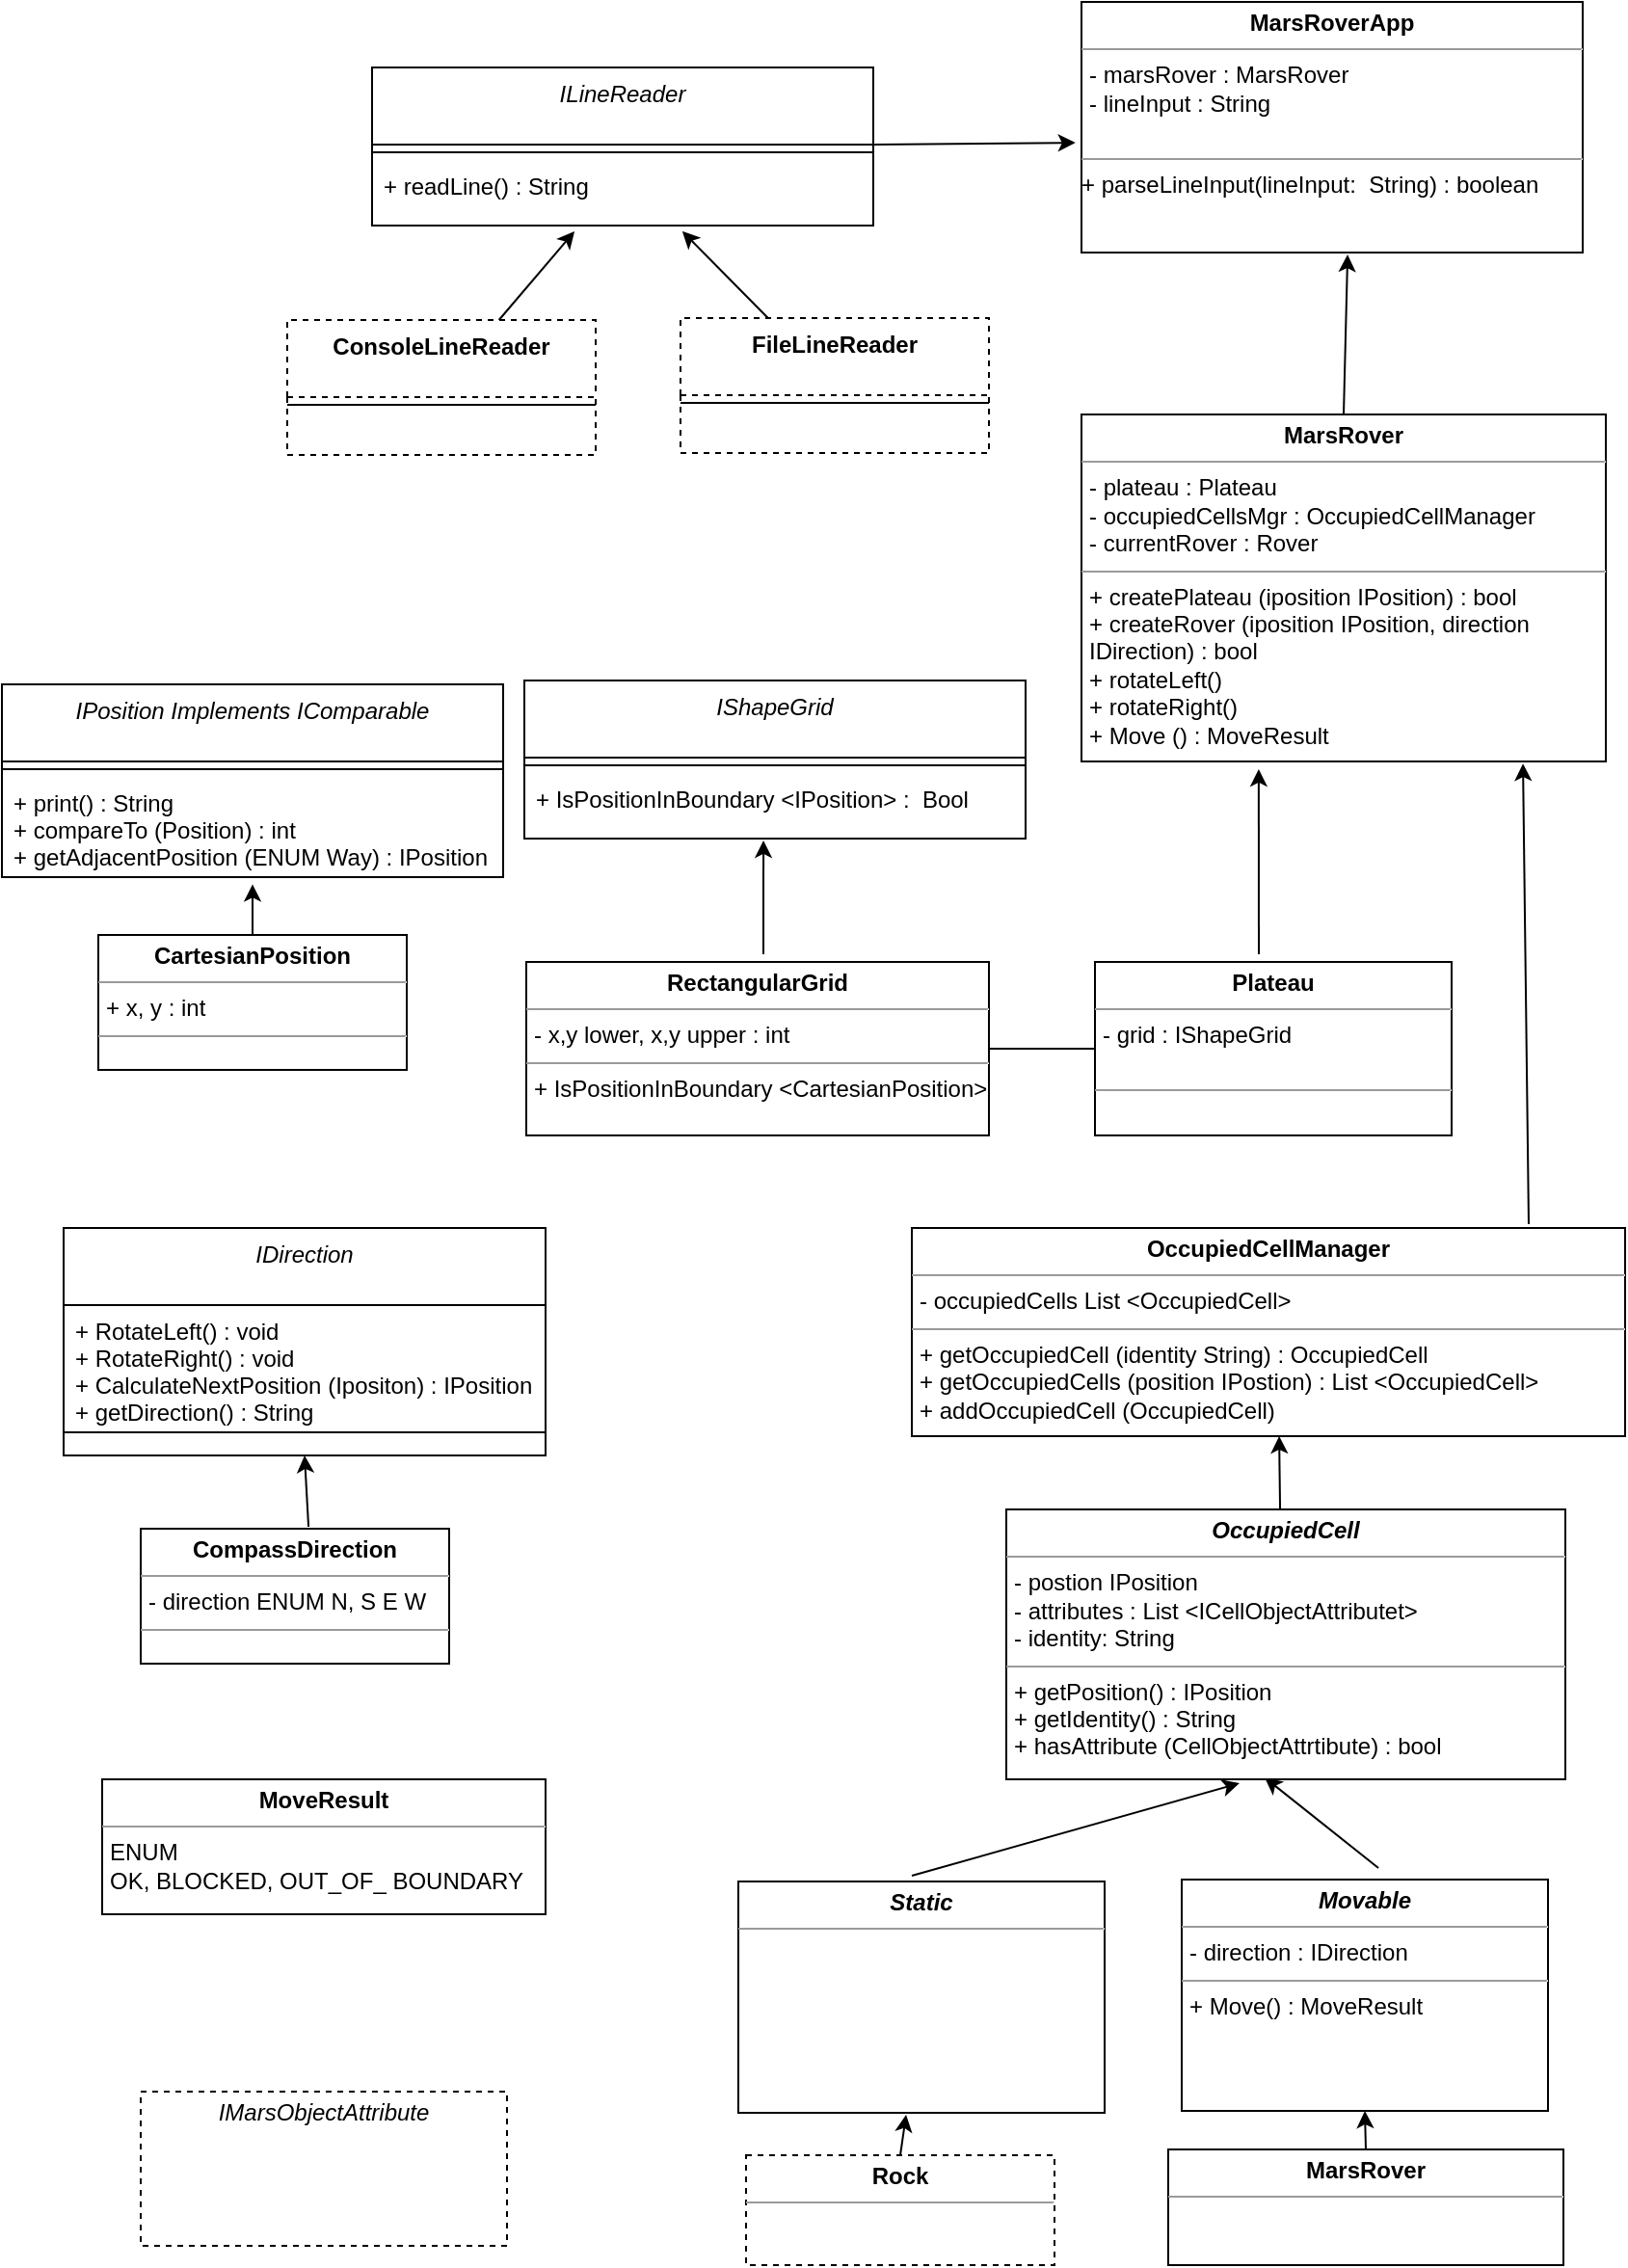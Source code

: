 <mxfile version="21.7.2" type="device">
  <diagram id="C5RBs43oDa-KdzZeNtuy" name="Page-1">
    <mxGraphModel dx="1699" dy="1650" grid="1" gridSize="10" guides="1" tooltips="1" connect="1" arrows="1" fold="1" page="1" pageScale="1" pageWidth="827" pageHeight="1169" math="0" shadow="0">
      <root>
        <mxCell id="WIyWlLk6GJQsqaUBKTNV-0" />
        <mxCell id="WIyWlLk6GJQsqaUBKTNV-1" parent="WIyWlLk6GJQsqaUBKTNV-0" />
        <mxCell id="zkfFHV4jXpPFQw0GAbJ--0" value="IShapeGrid" style="swimlane;fontStyle=2;align=center;verticalAlign=top;childLayout=stackLayout;horizontal=1;startSize=40;horizontalStack=0;resizeParent=1;resizeLast=0;collapsible=1;marginBottom=0;rounded=0;shadow=0;strokeWidth=1;" parent="WIyWlLk6GJQsqaUBKTNV-1" vertex="1">
          <mxGeometry x="239" y="38" width="260" height="82" as="geometry">
            <mxRectangle x="230" y="140" width="160" height="26" as="alternateBounds" />
          </mxGeometry>
        </mxCell>
        <mxCell id="zkfFHV4jXpPFQw0GAbJ--4" value="" style="line;html=1;strokeWidth=1;align=left;verticalAlign=middle;spacingTop=-1;spacingLeft=3;spacingRight=3;rotatable=0;labelPosition=right;points=[];portConstraint=eastwest;" parent="zkfFHV4jXpPFQw0GAbJ--0" vertex="1">
          <mxGeometry y="40" width="260" height="8" as="geometry" />
        </mxCell>
        <mxCell id="zkfFHV4jXpPFQw0GAbJ--5" value="+ IsPositionInBoundary &lt;IPosition&gt; :  Bool" style="text;align=left;verticalAlign=top;spacingLeft=4;spacingRight=4;overflow=hidden;rotatable=0;points=[[0,0.5],[1,0.5]];portConstraint=eastwest;" parent="zkfFHV4jXpPFQw0GAbJ--0" vertex="1">
          <mxGeometry y="48" width="260" height="34" as="geometry" />
        </mxCell>
        <mxCell id="9z_JEG3CLas_nQ5Fjy4H-0" value="&lt;p style=&quot;margin:0px;margin-top:4px;text-align:center;&quot;&gt;&lt;b&gt;RectangularGrid&lt;/b&gt;&lt;/p&gt;&lt;hr size=&quot;1&quot;&gt;&lt;p style=&quot;margin:0px;margin-left:4px;&quot;&gt;- x,y lower, x,y upper : int&lt;/p&gt;&lt;hr size=&quot;1&quot;&gt;&lt;p style=&quot;margin:0px;margin-left:4px;&quot;&gt;+ IsPositionInBoundary &amp;lt;CartesianPosition&amp;gt;&lt;/p&gt;" style="verticalAlign=top;align=left;overflow=fill;fontSize=12;fontFamily=Helvetica;html=1;whiteSpace=wrap;" parent="WIyWlLk6GJQsqaUBKTNV-1" vertex="1">
          <mxGeometry x="240" y="184" width="240" height="90" as="geometry" />
        </mxCell>
        <mxCell id="9z_JEG3CLas_nQ5Fjy4H-1" value="&lt;p style=&quot;margin:0px;margin-top:4px;text-align:center;&quot;&gt;&lt;b&gt;Plateau&lt;/b&gt;&lt;/p&gt;&lt;hr size=&quot;1&quot;&gt;&lt;p style=&quot;margin:0px;margin-left:4px;&quot;&gt;- grid : IShapeGrid&lt;/p&gt;&lt;p style=&quot;margin:0px;margin-left:4px;&quot;&gt;&lt;br&gt;&lt;/p&gt;&lt;hr size=&quot;1&quot;&gt;&lt;p style=&quot;margin:0px;margin-left:4px;&quot;&gt;&lt;br&gt;&lt;/p&gt;" style="verticalAlign=top;align=left;overflow=fill;fontSize=12;fontFamily=Helvetica;html=1;whiteSpace=wrap;" parent="WIyWlLk6GJQsqaUBKTNV-1" vertex="1">
          <mxGeometry x="535" y="184" width="185" height="90" as="geometry" />
        </mxCell>
        <mxCell id="9z_JEG3CLas_nQ5Fjy4H-4" value="" style="endArrow=none;html=1;rounded=0;exitX=1;exitY=0.5;exitDx=0;exitDy=0;entryX=0;entryY=0.5;entryDx=0;entryDy=0;" parent="WIyWlLk6GJQsqaUBKTNV-1" source="9z_JEG3CLas_nQ5Fjy4H-0" target="9z_JEG3CLas_nQ5Fjy4H-1" edge="1">
          <mxGeometry width="50" height="50" relative="1" as="geometry">
            <mxPoint x="390" y="164" as="sourcePoint" />
            <mxPoint x="440" y="114" as="targetPoint" />
          </mxGeometry>
        </mxCell>
        <mxCell id="9z_JEG3CLas_nQ5Fjy4H-8" value="&lt;p style=&quot;margin:0px;margin-top:4px;text-align:center;&quot;&gt;&lt;i style=&quot;&quot;&gt;&lt;b&gt;Movable&lt;/b&gt;&lt;/i&gt;&lt;/p&gt;&lt;hr size=&quot;1&quot;&gt;&lt;p style=&quot;margin:0px;margin-left:4px;&quot;&gt;- direction : IDirection&amp;nbsp;&lt;/p&gt;&lt;hr size=&quot;1&quot;&gt;&lt;p style=&quot;margin:0px;margin-left:4px;&quot;&gt;&lt;span style=&quot;background-color: initial;&quot;&gt;+ Move() : MoveResult&lt;/span&gt;&lt;/p&gt;&lt;p style=&quot;margin:0px;margin-left:4px;&quot;&gt;&lt;/p&gt;&lt;p style=&quot;margin:0px;margin-left:4px;&quot;&gt;&lt;br&gt;&lt;/p&gt;" style="verticalAlign=top;align=left;overflow=fill;fontSize=12;fontFamily=Helvetica;html=1;whiteSpace=wrap;" parent="WIyWlLk6GJQsqaUBKTNV-1" vertex="1">
          <mxGeometry x="580" y="660" width="190" height="120" as="geometry" />
        </mxCell>
        <mxCell id="9z_JEG3CLas_nQ5Fjy4H-10" value="IPosition Implements IComparable" style="swimlane;fontStyle=2;align=center;verticalAlign=top;childLayout=stackLayout;horizontal=1;startSize=40;horizontalStack=0;resizeParent=1;resizeLast=0;collapsible=1;marginBottom=0;rounded=0;shadow=0;strokeWidth=1;" parent="WIyWlLk6GJQsqaUBKTNV-1" vertex="1">
          <mxGeometry x="-32" y="40" width="260" height="100" as="geometry">
            <mxRectangle x="230" y="140" width="160" height="26" as="alternateBounds" />
          </mxGeometry>
        </mxCell>
        <mxCell id="9z_JEG3CLas_nQ5Fjy4H-11" value="" style="line;html=1;strokeWidth=1;align=left;verticalAlign=middle;spacingTop=-1;spacingLeft=3;spacingRight=3;rotatable=0;labelPosition=right;points=[];portConstraint=eastwest;" parent="9z_JEG3CLas_nQ5Fjy4H-10" vertex="1">
          <mxGeometry y="40" width="260" height="8" as="geometry" />
        </mxCell>
        <mxCell id="9z_JEG3CLas_nQ5Fjy4H-12" value="+ print() : String&#xa;+ compareTo (Position) : int&#xa;+ getAdjacentPosition (ENUM Way) : IPosition" style="text;align=left;verticalAlign=top;spacingLeft=4;spacingRight=4;overflow=hidden;rotatable=0;points=[[0,0.5],[1,0.5]];portConstraint=eastwest;" parent="9z_JEG3CLas_nQ5Fjy4H-10" vertex="1">
          <mxGeometry y="48" width="260" height="52" as="geometry" />
        </mxCell>
        <mxCell id="9z_JEG3CLas_nQ5Fjy4H-13" value="&lt;p style=&quot;margin:0px;margin-top:4px;text-align:center;&quot;&gt;&lt;b&gt;CartesianPosition&lt;/b&gt;&lt;/p&gt;&lt;hr size=&quot;1&quot;&gt;&lt;p style=&quot;margin:0px;margin-left:4px;&quot;&gt;+ x, y : int&lt;/p&gt;&lt;hr size=&quot;1&quot;&gt;&lt;p style=&quot;margin:0px;margin-left:4px;&quot;&gt;&lt;br&gt;&lt;/p&gt;" style="verticalAlign=top;align=left;overflow=fill;fontSize=12;fontFamily=Helvetica;html=1;whiteSpace=wrap;" parent="WIyWlLk6GJQsqaUBKTNV-1" vertex="1">
          <mxGeometry x="18" y="170" width="160" height="70" as="geometry" />
        </mxCell>
        <mxCell id="9z_JEG3CLas_nQ5Fjy4H-30" value="IDirection" style="swimlane;fontStyle=2;align=center;verticalAlign=top;childLayout=stackLayout;horizontal=1;startSize=40;horizontalStack=0;resizeParent=1;resizeLast=0;collapsible=1;marginBottom=0;rounded=0;shadow=0;strokeWidth=1;" parent="WIyWlLk6GJQsqaUBKTNV-1" vertex="1">
          <mxGeometry y="322" width="250" height="118" as="geometry">
            <mxRectangle x="230" y="140" width="160" height="26" as="alternateBounds" />
          </mxGeometry>
        </mxCell>
        <mxCell id="9z_JEG3CLas_nQ5Fjy4H-32" value="+ RotateLeft() : void&#xa;+ RotateRight() : void&#xa;+ CalculateNextPosition (Ipositon) : IPosition&#xa;+ getDirection() : String" style="text;align=left;verticalAlign=top;spacingLeft=4;spacingRight=4;overflow=hidden;rotatable=0;points=[[0,0.5],[1,0.5]];portConstraint=eastwest;" parent="9z_JEG3CLas_nQ5Fjy4H-30" vertex="1">
          <mxGeometry y="40" width="250" height="62" as="geometry" />
        </mxCell>
        <mxCell id="9z_JEG3CLas_nQ5Fjy4H-31" value="" style="line;html=1;strokeWidth=1;align=left;verticalAlign=middle;spacingTop=-1;spacingLeft=3;spacingRight=3;rotatable=0;labelPosition=right;points=[];portConstraint=eastwest;" parent="9z_JEG3CLas_nQ5Fjy4H-30" vertex="1">
          <mxGeometry y="102" width="250" height="8" as="geometry" />
        </mxCell>
        <mxCell id="9z_JEG3CLas_nQ5Fjy4H-34" value="&lt;p style=&quot;margin:0px;margin-top:4px;text-align:center;&quot;&gt;&lt;b&gt;CompassDirection&lt;/b&gt;&lt;/p&gt;&lt;hr size=&quot;1&quot;&gt;&lt;p style=&quot;margin:0px;margin-left:4px;&quot;&gt;- direction ENUM N, S E W&lt;/p&gt;&lt;hr size=&quot;1&quot;&gt;&lt;p style=&quot;margin:0px;margin-left:4px;&quot;&gt;&lt;br&gt;&lt;/p&gt;" style="verticalAlign=top;align=left;overflow=fill;fontSize=12;fontFamily=Helvetica;html=1;whiteSpace=wrap;" parent="WIyWlLk6GJQsqaUBKTNV-1" vertex="1">
          <mxGeometry x="40" y="478" width="160" height="70" as="geometry" />
        </mxCell>
        <mxCell id="9z_JEG3CLas_nQ5Fjy4H-35" value="" style="endArrow=classic;html=1;rounded=0;exitX=0.544;exitY=-0.014;exitDx=0;exitDy=0;exitPerimeter=0;entryX=0.5;entryY=1;entryDx=0;entryDy=0;" parent="WIyWlLk6GJQsqaUBKTNV-1" source="9z_JEG3CLas_nQ5Fjy4H-34" target="9z_JEG3CLas_nQ5Fjy4H-30" edge="1">
          <mxGeometry width="50" height="50" relative="1" as="geometry">
            <mxPoint x="380" y="420" as="sourcePoint" />
            <mxPoint x="430" y="370" as="targetPoint" />
          </mxGeometry>
        </mxCell>
        <mxCell id="9z_JEG3CLas_nQ5Fjy4H-39" value="" style="endArrow=classic;html=1;rounded=0;exitX=0.5;exitY=0;exitDx=0;exitDy=0;" parent="WIyWlLk6GJQsqaUBKTNV-1" edge="1">
          <mxGeometry width="50" height="50" relative="1" as="geometry">
            <mxPoint x="440" y="658" as="sourcePoint" />
            <mxPoint x="610" y="610" as="targetPoint" />
          </mxGeometry>
        </mxCell>
        <mxCell id="9z_JEG3CLas_nQ5Fjy4H-40" value="" style="endArrow=classic;html=1;rounded=0;entryX=0.404;entryY=1.147;entryDx=0;entryDy=0;entryPerimeter=0;exitX=0.537;exitY=-0.05;exitDx=0;exitDy=0;exitPerimeter=0;" parent="WIyWlLk6GJQsqaUBKTNV-1" source="9z_JEG3CLas_nQ5Fjy4H-8" edge="1">
          <mxGeometry width="50" height="50" relative="1" as="geometry">
            <mxPoint x="380" y="680" as="sourcePoint" />
            <mxPoint x="623.04" y="607.114" as="targetPoint" />
          </mxGeometry>
        </mxCell>
        <mxCell id="9z_JEG3CLas_nQ5Fjy4H-42" value="&lt;p style=&quot;margin:0px;margin-top:4px;text-align:center;&quot;&gt;&lt;b&gt;MarsRover&lt;/b&gt;&lt;/p&gt;&lt;hr size=&quot;1&quot;&gt;&lt;p style=&quot;margin:0px;margin-left:4px;&quot;&gt;&lt;br&gt;&lt;/p&gt;" style="verticalAlign=top;align=left;overflow=fill;fontSize=12;fontFamily=Helvetica;html=1;whiteSpace=wrap;" parent="WIyWlLk6GJQsqaUBKTNV-1" vertex="1">
          <mxGeometry x="573" y="800" width="205" height="60" as="geometry" />
        </mxCell>
        <mxCell id="9z_JEG3CLas_nQ5Fjy4H-43" value="" style="endArrow=classic;html=1;rounded=0;entryX=0.5;entryY=1;entryDx=0;entryDy=0;exitX=0.5;exitY=0;exitDx=0;exitDy=0;" parent="WIyWlLk6GJQsqaUBKTNV-1" source="9z_JEG3CLas_nQ5Fjy4H-42" target="9z_JEG3CLas_nQ5Fjy4H-8" edge="1">
          <mxGeometry width="50" height="50" relative="1" as="geometry">
            <mxPoint x="370" y="830" as="sourcePoint" />
            <mxPoint x="420" y="780" as="targetPoint" />
          </mxGeometry>
        </mxCell>
        <mxCell id="9z_JEG3CLas_nQ5Fjy4H-44" value="&lt;p style=&quot;margin:0px;margin-top:4px;text-align:center;&quot;&gt;&lt;b&gt;Rock&lt;/b&gt;&lt;/p&gt;&lt;hr size=&quot;1&quot;&gt;&lt;p style=&quot;margin:0px;margin-left:4px;&quot;&gt;&lt;br&gt;&lt;/p&gt;" style="verticalAlign=top;align=left;overflow=fill;fontSize=12;fontFamily=Helvetica;html=1;whiteSpace=wrap;dashed=1;" parent="WIyWlLk6GJQsqaUBKTNV-1" vertex="1">
          <mxGeometry x="354" y="803" width="160" height="57" as="geometry" />
        </mxCell>
        <mxCell id="9z_JEG3CLas_nQ5Fjy4H-45" value="&lt;p style=&quot;margin:0px;margin-top:4px;text-align:center;&quot;&gt;&lt;i style=&quot;&quot;&gt;&lt;b&gt;Static&lt;/b&gt;&lt;/i&gt;&lt;/p&gt;&lt;hr size=&quot;1&quot;&gt;&lt;p style=&quot;margin:0px;margin-left:4px;&quot;&gt;&lt;/p&gt;&lt;p style=&quot;margin:0px;margin-left:4px;&quot;&gt;&lt;/p&gt;&lt;p style=&quot;margin:0px;margin-left:4px;&quot;&gt;&lt;br&gt;&lt;/p&gt;" style="verticalAlign=top;align=left;overflow=fill;fontSize=12;fontFamily=Helvetica;html=1;whiteSpace=wrap;" parent="WIyWlLk6GJQsqaUBKTNV-1" vertex="1">
          <mxGeometry x="350" y="661" width="190" height="120" as="geometry" />
        </mxCell>
        <mxCell id="9z_JEG3CLas_nQ5Fjy4H-46" value="" style="endArrow=classic;html=1;rounded=0;exitX=0.5;exitY=0;exitDx=0;exitDy=0;entryX=0.458;entryY=1.008;entryDx=0;entryDy=0;entryPerimeter=0;" parent="WIyWlLk6GJQsqaUBKTNV-1" source="9z_JEG3CLas_nQ5Fjy4H-44" target="9z_JEG3CLas_nQ5Fjy4H-45" edge="1">
          <mxGeometry width="50" height="50" relative="1" as="geometry">
            <mxPoint x="370" y="750" as="sourcePoint" />
            <mxPoint x="430" y="790" as="targetPoint" />
          </mxGeometry>
        </mxCell>
        <mxCell id="9z_JEG3CLas_nQ5Fjy4H-47" value="&lt;p style=&quot;margin:0px;margin-top:4px;text-align:center;&quot;&gt;&lt;i&gt;IMarsObjectAttribute&lt;/i&gt;&lt;/p&gt;&lt;p style=&quot;margin:0px;margin-left:4px;&quot;&gt;&lt;br&gt;&lt;/p&gt;" style="verticalAlign=top;align=left;overflow=fill;fontSize=12;fontFamily=Helvetica;html=1;whiteSpace=wrap;dashed=1;" parent="WIyWlLk6GJQsqaUBKTNV-1" vertex="1">
          <mxGeometry x="40" y="770" width="190" height="80" as="geometry" />
        </mxCell>
        <mxCell id="9z_JEG3CLas_nQ5Fjy4H-50" value="&lt;p style=&quot;margin:0px;margin-top:4px;text-align:center;&quot;&gt;&lt;b&gt;OccupiedCellManager&lt;/b&gt;&lt;/p&gt;&lt;hr size=&quot;1&quot;&gt;&lt;p style=&quot;margin:0px;margin-left:4px;&quot;&gt;- occupiedCells List &amp;lt;OccupiedCell&amp;gt;&lt;/p&gt;&lt;hr size=&quot;1&quot;&gt;&lt;p style=&quot;margin:0px;margin-left:4px;&quot;&gt;+ getOccupiedCell (identity String) : OccupiedCell&lt;/p&gt;&lt;p style=&quot;margin:0px;margin-left:4px;&quot;&gt;+ getOccupiedCells (position IPostion) : List &amp;lt;OccupiedCell&amp;gt;&lt;/p&gt;&lt;p style=&quot;margin:0px;margin-left:4px;&quot;&gt;+ addOccupiedCell (OccupiedCell)&lt;/p&gt;" style="verticalAlign=top;align=left;overflow=fill;fontSize=12;fontFamily=Helvetica;html=1;whiteSpace=wrap;" parent="WIyWlLk6GJQsqaUBKTNV-1" vertex="1">
          <mxGeometry x="440" y="322" width="370" height="108" as="geometry" />
        </mxCell>
        <mxCell id="9z_JEG3CLas_nQ5Fjy4H-56" value="" style="endArrow=classic;html=1;rounded=0;entryX=0.515;entryY=1;entryDx=0;entryDy=0;exitX=0.435;exitY=-0.032;exitDx=0;exitDy=0;exitPerimeter=0;entryPerimeter=0;" parent="WIyWlLk6GJQsqaUBKTNV-1" target="9z_JEG3CLas_nQ5Fjy4H-50" edge="1">
          <mxGeometry width="50" height="50" relative="1" as="geometry">
            <mxPoint x="631.1" y="473.776" as="sourcePoint" />
            <mxPoint x="420" y="490" as="targetPoint" />
          </mxGeometry>
        </mxCell>
        <mxCell id="9z_JEG3CLas_nQ5Fjy4H-57" value="&lt;p style=&quot;margin:0px;margin-top:4px;text-align:center;&quot;&gt;&lt;b&gt;&lt;i&gt;OccupiedCell&lt;/i&gt;&lt;/b&gt;&lt;/p&gt;&lt;hr size=&quot;1&quot;&gt;&lt;p style=&quot;margin:0px;margin-left:4px;&quot;&gt;- postion IPosition&lt;/p&gt;&lt;p style=&quot;margin:0px;margin-left:4px;&quot;&gt;- attributes : List &amp;lt;ICellObjectAttributet&amp;gt;&lt;/p&gt;&lt;p style=&quot;margin:0px;margin-left:4px;&quot;&gt;- identity: String&lt;/p&gt;&lt;hr size=&quot;1&quot;&gt;&lt;p style=&quot;margin:0px;margin-left:4px;&quot;&gt;+ getPosition() : IPosition&lt;/p&gt;&lt;p style=&quot;margin:0px;margin-left:4px;&quot;&gt;+ getIdentity() : String&lt;/p&gt;&lt;p style=&quot;margin:0px;margin-left:4px;&quot;&gt;+ hasAttribute (CellObjectAttrtibute) : bool&lt;/p&gt;" style="verticalAlign=top;align=left;overflow=fill;fontSize=12;fontFamily=Helvetica;html=1;whiteSpace=wrap;" parent="WIyWlLk6GJQsqaUBKTNV-1" vertex="1">
          <mxGeometry x="489" y="468" width="290" height="140" as="geometry" />
        </mxCell>
        <mxCell id="NzS8qcG0vE4earYqpiIq-0" value="&lt;p style=&quot;margin:0px;margin-top:4px;text-align:center;&quot;&gt;&lt;b&gt;MarsRover&lt;/b&gt;&lt;/p&gt;&lt;hr size=&quot;1&quot;&gt;&lt;p style=&quot;margin:0px;margin-left:4px;&quot;&gt;- plateau : Plateau&lt;/p&gt;&lt;p style=&quot;margin:0px;margin-left:4px;&quot;&gt;- occupiedCellsMgr : OccupiedCellManager&lt;br&gt;&lt;/p&gt;&lt;p style=&quot;margin:0px;margin-left:4px;&quot;&gt;- currentRover : Rover&lt;/p&gt;&lt;hr size=&quot;1&quot;&gt;&lt;p style=&quot;margin:0px;margin-left:4px;&quot;&gt;+ createPlateau (iposition IPosition) : bool&lt;/p&gt;&lt;p style=&quot;margin:0px;margin-left:4px;&quot;&gt;+ createRover (iposition IPosition, direction IDirection) : bool&lt;/p&gt;&lt;p style=&quot;margin:0px;margin-left:4px;&quot;&gt;+ rotateLeft()&lt;/p&gt;&lt;p style=&quot;margin:0px;margin-left:4px;&quot;&gt;+ rotateRight()&lt;/p&gt;&lt;p style=&quot;margin:0px;margin-left:4px;&quot;&gt;+ Move () : MoveResult&lt;/p&gt;&lt;p style=&quot;margin:0px;margin-left:4px;&quot;&gt;&lt;br&gt;&lt;/p&gt;" style="verticalAlign=top;align=left;overflow=fill;fontSize=12;fontFamily=Helvetica;html=1;whiteSpace=wrap;" parent="WIyWlLk6GJQsqaUBKTNV-1" vertex="1">
          <mxGeometry x="528" y="-100" width="272" height="180" as="geometry" />
        </mxCell>
        <mxCell id="NzS8qcG0vE4earYqpiIq-9" value="&lt;p style=&quot;margin:0px;margin-top:4px;text-align:center;&quot;&gt;&lt;b&gt;MoveResult&lt;/b&gt;&lt;/p&gt;&lt;hr size=&quot;1&quot;&gt;&lt;p style=&quot;margin:0px;margin-left:4px;&quot;&gt;&lt;/p&gt;&lt;p style=&quot;margin:0px;margin-left:4px;&quot;&gt;ENUM&lt;/p&gt;&lt;p style=&quot;margin:0px;margin-left:4px;&quot;&gt;OK, BLOCKED, OUT_OF_ BOUNDARY&lt;/p&gt;" style="verticalAlign=top;align=left;overflow=fill;fontSize=12;fontFamily=Helvetica;html=1;whiteSpace=wrap;" parent="WIyWlLk6GJQsqaUBKTNV-1" vertex="1">
          <mxGeometry x="20" y="608" width="230" height="70" as="geometry" />
        </mxCell>
        <mxCell id="NzS8qcG0vE4earYqpiIq-13" value="" style="endArrow=classic;html=1;rounded=0;entryX=0.842;entryY=1.006;entryDx=0;entryDy=0;entryPerimeter=0;" parent="WIyWlLk6GJQsqaUBKTNV-1" target="NzS8qcG0vE4earYqpiIq-0" edge="1">
          <mxGeometry width="50" height="50" relative="1" as="geometry">
            <mxPoint x="760" y="320" as="sourcePoint" />
            <mxPoint x="390" y="60" as="targetPoint" />
          </mxGeometry>
        </mxCell>
        <mxCell id="NzS8qcG0vE4earYqpiIq-14" value="" style="endArrow=classic;html=1;rounded=0;entryX=0.338;entryY=1.022;entryDx=0;entryDy=0;entryPerimeter=0;" parent="WIyWlLk6GJQsqaUBKTNV-1" target="NzS8qcG0vE4earYqpiIq-0" edge="1">
          <mxGeometry width="50" height="50" relative="1" as="geometry">
            <mxPoint x="620" y="180" as="sourcePoint" />
            <mxPoint x="390" y="60" as="targetPoint" />
          </mxGeometry>
        </mxCell>
        <mxCell id="NzS8qcG0vE4earYqpiIq-16" value="" style="endArrow=classic;html=1;rounded=0;exitX=0.5;exitY=0;exitDx=0;exitDy=0;entryX=0.5;entryY=1.071;entryDx=0;entryDy=0;entryPerimeter=0;" parent="WIyWlLk6GJQsqaUBKTNV-1" source="9z_JEG3CLas_nQ5Fjy4H-13" target="9z_JEG3CLas_nQ5Fjy4H-12" edge="1">
          <mxGeometry width="50" height="50" relative="1" as="geometry">
            <mxPoint x="340" y="340" as="sourcePoint" />
            <mxPoint x="390" y="290" as="targetPoint" />
          </mxGeometry>
        </mxCell>
        <mxCell id="4L998L0u2brQGFTnm1UM-1" value="" style="endArrow=classic;html=1;rounded=0;entryX=0.477;entryY=1.029;entryDx=0;entryDy=0;entryPerimeter=0;" parent="WIyWlLk6GJQsqaUBKTNV-1" target="zkfFHV4jXpPFQw0GAbJ--5" edge="1">
          <mxGeometry width="50" height="50" relative="1" as="geometry">
            <mxPoint x="363" y="180" as="sourcePoint" />
            <mxPoint x="100" y="190" as="targetPoint" />
          </mxGeometry>
        </mxCell>
        <mxCell id="TMomtj-qLDoB3HM3Ftkn-0" value="&lt;p style=&quot;margin:0px;margin-top:4px;text-align:center;&quot;&gt;&lt;b&gt;MarsRoverApp&lt;/b&gt;&lt;/p&gt;&lt;hr size=&quot;1&quot;&gt;&lt;p style=&quot;margin:0px;margin-left:4px;&quot;&gt;&lt;span style=&quot;background-color: initial;&quot;&gt;- marsRover : MarsRover&lt;/span&gt;&lt;br&gt;&lt;/p&gt;&lt;p style=&quot;margin:0px;margin-left:4px;&quot;&gt;&lt;span style=&quot;background-color: initial;&quot;&gt;- lineInput : String&lt;/span&gt;&lt;/p&gt;&lt;p style=&quot;margin:0px;margin-left:4px;&quot;&gt;&lt;br&gt;&lt;/p&gt;&lt;hr size=&quot;1&quot;&gt;+ parseLineInput(lineInput:&amp;nbsp; String) : boolean&lt;p style=&quot;margin:0px;margin-left:4px;&quot;&gt;&lt;br&gt;&lt;/p&gt;" style="verticalAlign=top;align=left;overflow=fill;fontSize=12;fontFamily=Helvetica;html=1;whiteSpace=wrap;" vertex="1" parent="WIyWlLk6GJQsqaUBKTNV-1">
          <mxGeometry x="528" y="-314" width="260" height="130" as="geometry" />
        </mxCell>
        <mxCell id="TMomtj-qLDoB3HM3Ftkn-1" value="" style="endArrow=classic;html=1;rounded=0;entryX=0.531;entryY=1.008;entryDx=0;entryDy=0;exitX=0.5;exitY=0;exitDx=0;exitDy=0;entryPerimeter=0;" edge="1" parent="WIyWlLk6GJQsqaUBKTNV-1" source="NzS8qcG0vE4earYqpiIq-0" target="TMomtj-qLDoB3HM3Ftkn-0">
          <mxGeometry width="50" height="50" relative="1" as="geometry">
            <mxPoint x="480" y="-60" as="sourcePoint" />
            <mxPoint x="530" y="-110" as="targetPoint" />
          </mxGeometry>
        </mxCell>
        <mxCell id="TMomtj-qLDoB3HM3Ftkn-7" value="FileLineReader" style="swimlane;fontStyle=1;align=center;verticalAlign=top;childLayout=stackLayout;horizontal=1;startSize=40;horizontalStack=0;resizeParent=1;resizeLast=0;collapsible=1;marginBottom=0;rounded=0;shadow=0;strokeWidth=1;dashed=1;" vertex="1" parent="WIyWlLk6GJQsqaUBKTNV-1">
          <mxGeometry x="320" y="-150" width="160" height="70" as="geometry">
            <mxRectangle x="230" y="140" width="160" height="26" as="alternateBounds" />
          </mxGeometry>
        </mxCell>
        <mxCell id="TMomtj-qLDoB3HM3Ftkn-8" value="" style="line;html=1;strokeWidth=1;align=left;verticalAlign=middle;spacingTop=-1;spacingLeft=3;spacingRight=3;rotatable=0;labelPosition=right;points=[];portConstraint=eastwest;" vertex="1" parent="TMomtj-qLDoB3HM3Ftkn-7">
          <mxGeometry y="40" width="160" height="8" as="geometry" />
        </mxCell>
        <mxCell id="TMomtj-qLDoB3HM3Ftkn-9" value="ILineReader" style="swimlane;fontStyle=2;align=center;verticalAlign=top;childLayout=stackLayout;horizontal=1;startSize=40;horizontalStack=0;resizeParent=1;resizeLast=0;collapsible=1;marginBottom=0;rounded=0;shadow=0;strokeWidth=1;" vertex="1" parent="WIyWlLk6GJQsqaUBKTNV-1">
          <mxGeometry x="160" y="-280" width="260" height="82" as="geometry">
            <mxRectangle x="230" y="140" width="160" height="26" as="alternateBounds" />
          </mxGeometry>
        </mxCell>
        <mxCell id="TMomtj-qLDoB3HM3Ftkn-10" value="" style="line;html=1;strokeWidth=1;align=left;verticalAlign=middle;spacingTop=-1;spacingLeft=3;spacingRight=3;rotatable=0;labelPosition=right;points=[];portConstraint=eastwest;" vertex="1" parent="TMomtj-qLDoB3HM3Ftkn-9">
          <mxGeometry y="40" width="260" height="8" as="geometry" />
        </mxCell>
        <mxCell id="TMomtj-qLDoB3HM3Ftkn-11" value="+ readLine() : String" style="text;align=left;verticalAlign=top;spacingLeft=4;spacingRight=4;overflow=hidden;rotatable=0;points=[[0,0.5],[1,0.5]];portConstraint=eastwest;" vertex="1" parent="TMomtj-qLDoB3HM3Ftkn-9">
          <mxGeometry y="48" width="260" height="34" as="geometry" />
        </mxCell>
        <mxCell id="TMomtj-qLDoB3HM3Ftkn-12" value="" style="endArrow=classic;html=1;rounded=0;entryX=-0.012;entryY=0.562;entryDx=0;entryDy=0;exitX=1;exitY=0;exitDx=0;exitDy=0;exitPerimeter=0;entryPerimeter=0;" edge="1" parent="WIyWlLk6GJQsqaUBKTNV-1" source="TMomtj-qLDoB3HM3Ftkn-10" target="TMomtj-qLDoB3HM3Ftkn-0">
          <mxGeometry width="50" height="50" relative="1" as="geometry">
            <mxPoint x="480" y="-60" as="sourcePoint" />
            <mxPoint x="530" y="-110" as="targetPoint" />
          </mxGeometry>
        </mxCell>
        <mxCell id="TMomtj-qLDoB3HM3Ftkn-13" value="ConsoleLineReader" style="swimlane;fontStyle=1;align=center;verticalAlign=top;childLayout=stackLayout;horizontal=1;startSize=40;horizontalStack=0;resizeParent=1;resizeLast=0;collapsible=1;marginBottom=0;rounded=0;shadow=0;strokeWidth=1;dashed=1;" vertex="1" parent="WIyWlLk6GJQsqaUBKTNV-1">
          <mxGeometry x="116" y="-149" width="160" height="70" as="geometry">
            <mxRectangle x="230" y="140" width="160" height="26" as="alternateBounds" />
          </mxGeometry>
        </mxCell>
        <mxCell id="TMomtj-qLDoB3HM3Ftkn-14" value="" style="line;html=1;strokeWidth=1;align=left;verticalAlign=middle;spacingTop=-1;spacingLeft=3;spacingRight=3;rotatable=0;labelPosition=right;points=[];portConstraint=eastwest;" vertex="1" parent="TMomtj-qLDoB3HM3Ftkn-13">
          <mxGeometry y="40" width="160" height="8" as="geometry" />
        </mxCell>
        <mxCell id="TMomtj-qLDoB3HM3Ftkn-15" value="" style="endArrow=classic;html=1;rounded=0;entryX=0.404;entryY=1.088;entryDx=0;entryDy=0;entryPerimeter=0;" edge="1" parent="WIyWlLk6GJQsqaUBKTNV-1" source="TMomtj-qLDoB3HM3Ftkn-13" target="TMomtj-qLDoB3HM3Ftkn-11">
          <mxGeometry width="50" height="50" relative="1" as="geometry">
            <mxPoint x="480" y="-60" as="sourcePoint" />
            <mxPoint x="530" y="-110" as="targetPoint" />
          </mxGeometry>
        </mxCell>
        <mxCell id="TMomtj-qLDoB3HM3Ftkn-16" value="" style="endArrow=classic;html=1;rounded=0;entryX=0.619;entryY=1.088;entryDx=0;entryDy=0;entryPerimeter=0;" edge="1" parent="WIyWlLk6GJQsqaUBKTNV-1" source="TMomtj-qLDoB3HM3Ftkn-7" target="TMomtj-qLDoB3HM3Ftkn-11">
          <mxGeometry width="50" height="50" relative="1" as="geometry">
            <mxPoint x="480" y="-60" as="sourcePoint" />
            <mxPoint x="530" y="-110" as="targetPoint" />
          </mxGeometry>
        </mxCell>
      </root>
    </mxGraphModel>
  </diagram>
</mxfile>

